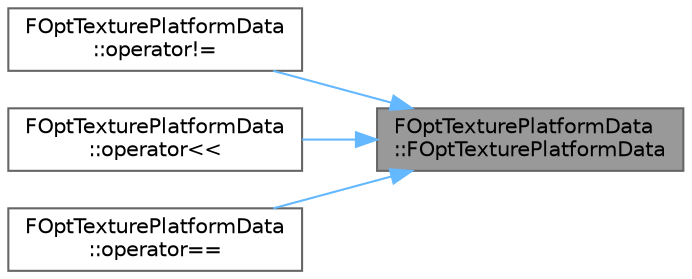 digraph "FOptTexturePlatformData::FOptTexturePlatformData"
{
 // INTERACTIVE_SVG=YES
 // LATEX_PDF_SIZE
  bgcolor="transparent";
  edge [fontname=Helvetica,fontsize=10,labelfontname=Helvetica,labelfontsize=10];
  node [fontname=Helvetica,fontsize=10,shape=box,height=0.2,width=0.4];
  rankdir="RL";
  Node1 [id="Node000001",label="FOptTexturePlatformData\l::FOptTexturePlatformData",height=0.2,width=0.4,color="gray40", fillcolor="grey60", style="filled", fontcolor="black",tooltip=" "];
  Node1 -> Node2 [id="edge1_Node000001_Node000002",dir="back",color="steelblue1",style="solid",tooltip=" "];
  Node2 [id="Node000002",label="FOptTexturePlatformData\l::operator!=",height=0.2,width=0.4,color="grey40", fillcolor="white", style="filled",URL="$d5/d9c/structFOptTexturePlatformData.html#a3c4e43417c3a8e3449887c6ee6c0673a",tooltip=" "];
  Node1 -> Node3 [id="edge2_Node000001_Node000003",dir="back",color="steelblue1",style="solid",tooltip=" "];
  Node3 [id="Node000003",label="FOptTexturePlatformData\l::operator\<\<",height=0.2,width=0.4,color="grey40", fillcolor="white", style="filled",URL="$d5/d9c/structFOptTexturePlatformData.html#a386e99a3bfc04d0ab9f12a4fb8c52a67",tooltip=" "];
  Node1 -> Node4 [id="edge3_Node000001_Node000004",dir="back",color="steelblue1",style="solid",tooltip=" "];
  Node4 [id="Node000004",label="FOptTexturePlatformData\l::operator==",height=0.2,width=0.4,color="grey40", fillcolor="white", style="filled",URL="$d5/d9c/structFOptTexturePlatformData.html#ab312c51e431ed77005c4c4af30fe59a2",tooltip=" "];
}

